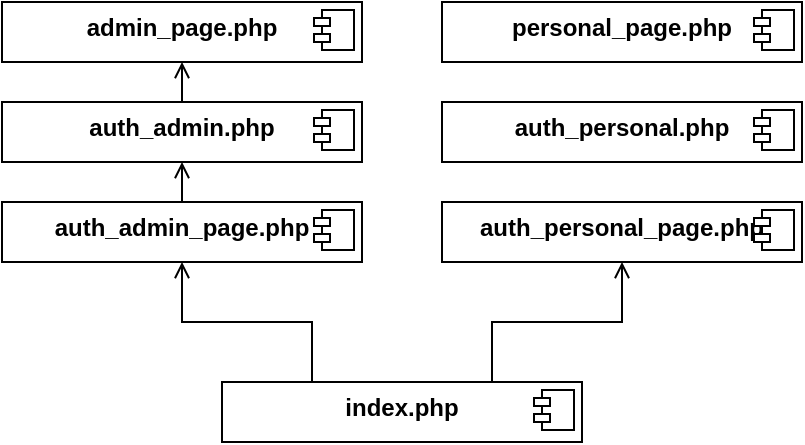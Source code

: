 <mxfile version="20.8.16" type="device"><diagram name="Страница 1" id="qzUGr1Gs7WZZGaLoFoD4"><mxGraphModel dx="1100" dy="743" grid="1" gridSize="10" guides="1" tooltips="1" connect="1" arrows="1" fold="1" page="1" pageScale="1" pageWidth="827" pageHeight="1169" math="0" shadow="0"><root><mxCell id="0"/><mxCell id="1" parent="0"/><mxCell id="wa0OghuxVAIaaXXkMlIh-11" style="edgeStyle=orthogonalEdgeStyle;rounded=0;orthogonalLoop=1;jettySize=auto;html=1;exitX=0.25;exitY=0;exitDx=0;exitDy=0;entryX=0.5;entryY=1;entryDx=0;entryDy=0;endArrow=open;endFill=0;" edge="1" parent="1" source="wa0OghuxVAIaaXXkMlIh-1" target="wa0OghuxVAIaaXXkMlIh-6"><mxGeometry relative="1" as="geometry"/></mxCell><mxCell id="wa0OghuxVAIaaXXkMlIh-12" style="edgeStyle=orthogonalEdgeStyle;rounded=0;orthogonalLoop=1;jettySize=auto;html=1;exitX=0.75;exitY=0;exitDx=0;exitDy=0;entryX=0.5;entryY=1;entryDx=0;entryDy=0;endArrow=open;endFill=0;" edge="1" parent="1" source="wa0OghuxVAIaaXXkMlIh-1" target="wa0OghuxVAIaaXXkMlIh-8"><mxGeometry relative="1" as="geometry"/></mxCell><mxCell id="wa0OghuxVAIaaXXkMlIh-1" value="&lt;p style=&quot;margin:0px;margin-top:6px;text-align:center;&quot;&gt;&lt;b&gt;index.php&lt;/b&gt;&lt;/p&gt;" style="align=left;overflow=fill;html=1;dropTarget=0;" vertex="1" parent="1"><mxGeometry x="300" y="590" width="180" height="30" as="geometry"/></mxCell><mxCell id="wa0OghuxVAIaaXXkMlIh-2" value="" style="shape=component;jettyWidth=8;jettyHeight=4;" vertex="1" parent="wa0OghuxVAIaaXXkMlIh-1"><mxGeometry x="1" width="20" height="20" relative="1" as="geometry"><mxPoint x="-24" y="4" as="offset"/></mxGeometry></mxCell><mxCell id="wa0OghuxVAIaaXXkMlIh-17" style="edgeStyle=orthogonalEdgeStyle;rounded=0;orthogonalLoop=1;jettySize=auto;html=1;exitX=0.5;exitY=0;exitDx=0;exitDy=0;entryX=0.5;entryY=1;entryDx=0;entryDy=0;endArrow=open;endFill=0;" edge="1" parent="1" source="wa0OghuxVAIaaXXkMlIh-6" target="wa0OghuxVAIaaXXkMlIh-13"><mxGeometry relative="1" as="geometry"/></mxCell><mxCell id="wa0OghuxVAIaaXXkMlIh-6" value="&lt;p style=&quot;margin:0px;margin-top:6px;text-align:center;&quot;&gt;&lt;b&gt;auth_admin_page.php&lt;/b&gt;&lt;/p&gt;" style="align=left;overflow=fill;html=1;dropTarget=0;" vertex="1" parent="1"><mxGeometry x="190" y="500" width="180" height="30" as="geometry"/></mxCell><mxCell id="wa0OghuxVAIaaXXkMlIh-7" value="" style="shape=component;jettyWidth=8;jettyHeight=4;" vertex="1" parent="wa0OghuxVAIaaXXkMlIh-6"><mxGeometry x="1" width="20" height="20" relative="1" as="geometry"><mxPoint x="-24" y="4" as="offset"/></mxGeometry></mxCell><mxCell id="wa0OghuxVAIaaXXkMlIh-8" value="&lt;p style=&quot;margin:0px;margin-top:6px;text-align:center;&quot;&gt;&lt;b&gt;auth_personal_page.php&lt;/b&gt;&lt;/p&gt;" style="align=left;overflow=fill;html=1;dropTarget=0;" vertex="1" parent="1"><mxGeometry x="410" y="500" width="180" height="30" as="geometry"/></mxCell><mxCell id="wa0OghuxVAIaaXXkMlIh-9" value="" style="shape=component;jettyWidth=8;jettyHeight=4;" vertex="1" parent="wa0OghuxVAIaaXXkMlIh-8"><mxGeometry x="1" width="20" height="20" relative="1" as="geometry"><mxPoint x="-24" y="4" as="offset"/></mxGeometry></mxCell><mxCell id="wa0OghuxVAIaaXXkMlIh-18" style="edgeStyle=orthogonalEdgeStyle;rounded=0;orthogonalLoop=1;jettySize=auto;html=1;exitX=0.5;exitY=0;exitDx=0;exitDy=0;entryX=0.5;entryY=1;entryDx=0;entryDy=0;endArrow=open;endFill=0;" edge="1" parent="1" source="wa0OghuxVAIaaXXkMlIh-13" target="wa0OghuxVAIaaXXkMlIh-15"><mxGeometry relative="1" as="geometry"/></mxCell><mxCell id="wa0OghuxVAIaaXXkMlIh-13" value="&lt;p style=&quot;margin:0px;margin-top:6px;text-align:center;&quot;&gt;&lt;b&gt;auth_admin.php&lt;/b&gt;&lt;/p&gt;" style="align=left;overflow=fill;html=1;dropTarget=0;" vertex="1" parent="1"><mxGeometry x="190" y="450" width="180" height="30" as="geometry"/></mxCell><mxCell id="wa0OghuxVAIaaXXkMlIh-14" value="" style="shape=component;jettyWidth=8;jettyHeight=4;" vertex="1" parent="wa0OghuxVAIaaXXkMlIh-13"><mxGeometry x="1" width="20" height="20" relative="1" as="geometry"><mxPoint x="-24" y="4" as="offset"/></mxGeometry></mxCell><mxCell id="wa0OghuxVAIaaXXkMlIh-15" value="&lt;p style=&quot;margin:0px;margin-top:6px;text-align:center;&quot;&gt;&lt;b&gt;admin_page.php&lt;/b&gt;&lt;/p&gt;" style="align=left;overflow=fill;html=1;dropTarget=0;" vertex="1" parent="1"><mxGeometry x="190" y="400" width="180" height="30" as="geometry"/></mxCell><mxCell id="wa0OghuxVAIaaXXkMlIh-16" value="" style="shape=component;jettyWidth=8;jettyHeight=4;" vertex="1" parent="wa0OghuxVAIaaXXkMlIh-15"><mxGeometry x="1" width="20" height="20" relative="1" as="geometry"><mxPoint x="-24" y="4" as="offset"/></mxGeometry></mxCell><mxCell id="wa0OghuxVAIaaXXkMlIh-19" value="&lt;p style=&quot;margin:0px;margin-top:6px;text-align:center;&quot;&gt;&lt;b&gt;auth_personal.php&lt;/b&gt;&lt;/p&gt;" style="align=left;overflow=fill;html=1;dropTarget=0;" vertex="1" parent="1"><mxGeometry x="410" y="450" width="180" height="30" as="geometry"/></mxCell><mxCell id="wa0OghuxVAIaaXXkMlIh-20" value="" style="shape=component;jettyWidth=8;jettyHeight=4;" vertex="1" parent="wa0OghuxVAIaaXXkMlIh-19"><mxGeometry x="1" width="20" height="20" relative="1" as="geometry"><mxPoint x="-24" y="4" as="offset"/></mxGeometry></mxCell><mxCell id="wa0OghuxVAIaaXXkMlIh-21" value="&lt;p style=&quot;margin:0px;margin-top:6px;text-align:center;&quot;&gt;&lt;b&gt;personal_page.php&lt;/b&gt;&lt;/p&gt;" style="align=left;overflow=fill;html=1;dropTarget=0;" vertex="1" parent="1"><mxGeometry x="410" y="400" width="180" height="30" as="geometry"/></mxCell><mxCell id="wa0OghuxVAIaaXXkMlIh-22" value="" style="shape=component;jettyWidth=8;jettyHeight=4;" vertex="1" parent="wa0OghuxVAIaaXXkMlIh-21"><mxGeometry x="1" width="20" height="20" relative="1" as="geometry"><mxPoint x="-24" y="4" as="offset"/></mxGeometry></mxCell></root></mxGraphModel></diagram></mxfile>